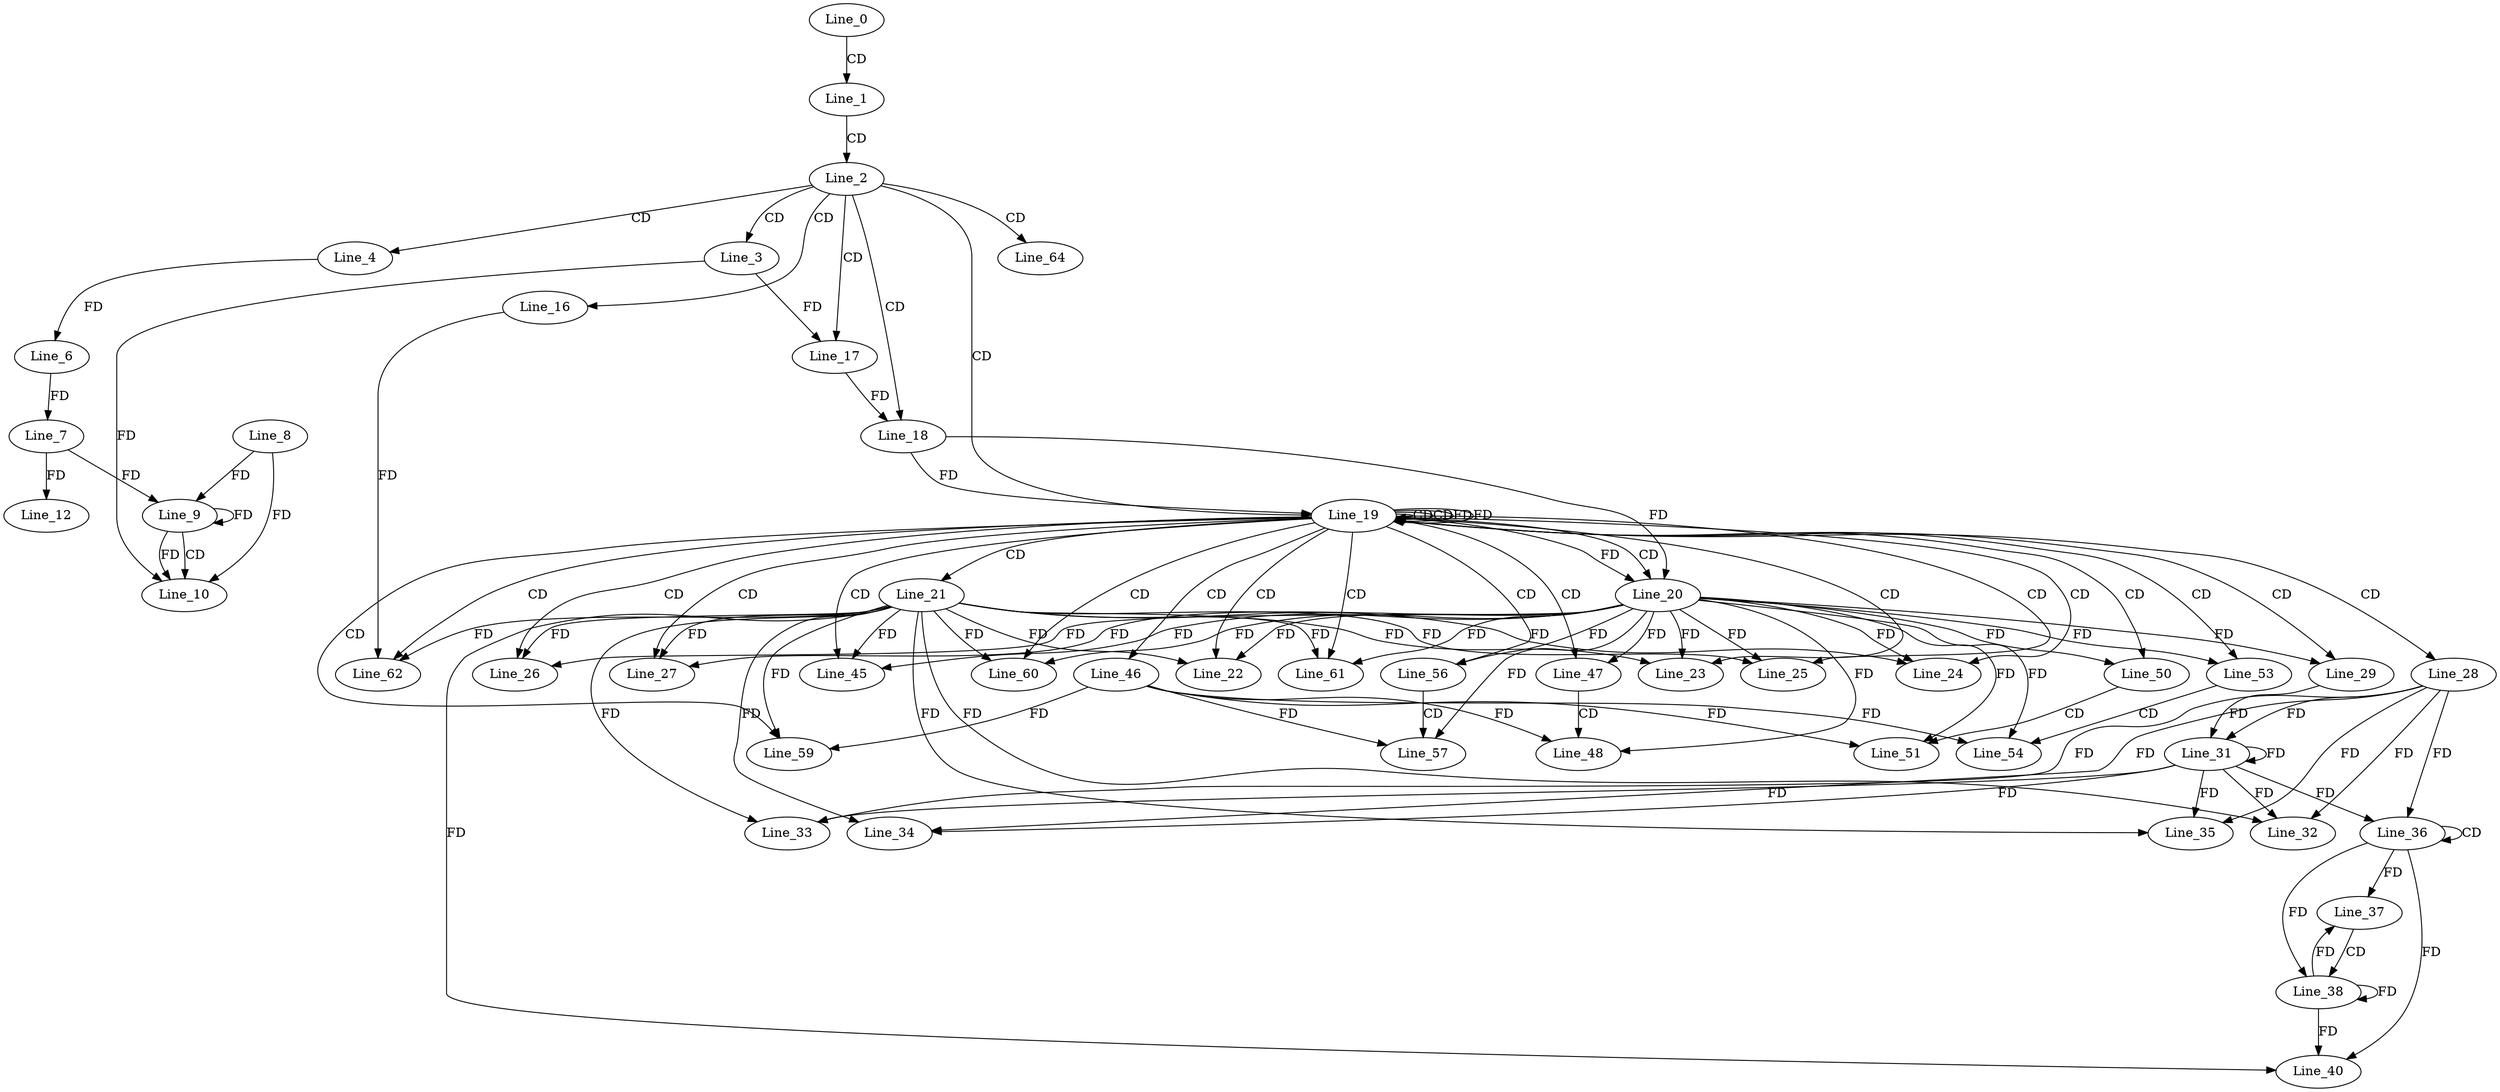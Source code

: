 digraph G {
  Line_0;
  Line_1;
  Line_2;
  Line_3;
  Line_4;
  Line_6;
  Line_6;
  Line_7;
  Line_9;
  Line_8;
  Line_9;
  Line_7;
  Line_9;
  Line_10;
  Line_12;
  Line_16;
  Line_17;
  Line_17;
  Line_18;
  Line_18;
  Line_19;
  Line_19;
  Line_19;
  Line_19;
  Line_20;
  Line_20;
  Line_21;
  Line_22;
  Line_22;
  Line_23;
  Line_23;
  Line_24;
  Line_24;
  Line_25;
  Line_25;
  Line_26;
  Line_26;
  Line_27;
  Line_27;
  Line_28;
  Line_29;
  Line_29;
  Line_31;
  Line_31;
  Line_32;
  Line_32;
  Line_33;
  Line_33;
  Line_34;
  Line_35;
  Line_36;
  Line_36;
  Line_37;
  Line_37;
  Line_38;
  Line_38;
  Line_40;
  Line_40;
  Line_45;
  Line_45;
  Line_46;
  Line_47;
  Line_47;
  Line_48;
  Line_48;
  Line_50;
  Line_50;
  Line_51;
  Line_51;
  Line_53;
  Line_53;
  Line_54;
  Line_54;
  Line_56;
  Line_56;
  Line_57;
  Line_57;
  Line_59;
  Line_59;
  Line_60;
  Line_60;
  Line_61;
  Line_61;
  Line_62;
  Line_64;
  Line_0 -> Line_1 [ label="CD" ];
  Line_1 -> Line_2 [ label="CD" ];
  Line_2 -> Line_3 [ label="CD" ];
  Line_2 -> Line_4 [ label="CD" ];
  Line_4 -> Line_6 [ label="FD" ];
  Line_6 -> Line_7 [ label="FD" ];
  Line_9 -> Line_9 [ label="FD" ];
  Line_8 -> Line_9 [ label="FD" ];
  Line_7 -> Line_9 [ label="FD" ];
  Line_9 -> Line_10 [ label="CD" ];
  Line_3 -> Line_10 [ label="FD" ];
  Line_9 -> Line_10 [ label="FD" ];
  Line_8 -> Line_10 [ label="FD" ];
  Line_7 -> Line_12 [ label="FD" ];
  Line_2 -> Line_16 [ label="CD" ];
  Line_2 -> Line_17 [ label="CD" ];
  Line_3 -> Line_17 [ label="FD" ];
  Line_2 -> Line_18 [ label="CD" ];
  Line_17 -> Line_18 [ label="FD" ];
  Line_2 -> Line_19 [ label="CD" ];
  Line_19 -> Line_19 [ label="CD" ];
  Line_19 -> Line_19 [ label="CD" ];
  Line_18 -> Line_19 [ label="FD" ];
  Line_19 -> Line_19 [ label="FD" ];
  Line_19 -> Line_20 [ label="CD" ];
  Line_18 -> Line_20 [ label="FD" ];
  Line_19 -> Line_20 [ label="FD" ];
  Line_19 -> Line_21 [ label="CD" ];
  Line_19 -> Line_22 [ label="CD" ];
  Line_21 -> Line_22 [ label="FD" ];
  Line_20 -> Line_22 [ label="FD" ];
  Line_19 -> Line_23 [ label="CD" ];
  Line_21 -> Line_23 [ label="FD" ];
  Line_20 -> Line_23 [ label="FD" ];
  Line_19 -> Line_24 [ label="CD" ];
  Line_21 -> Line_24 [ label="FD" ];
  Line_20 -> Line_24 [ label="FD" ];
  Line_19 -> Line_25 [ label="CD" ];
  Line_21 -> Line_25 [ label="FD" ];
  Line_20 -> Line_25 [ label="FD" ];
  Line_19 -> Line_26 [ label="CD" ];
  Line_21 -> Line_26 [ label="FD" ];
  Line_20 -> Line_26 [ label="FD" ];
  Line_19 -> Line_27 [ label="CD" ];
  Line_21 -> Line_27 [ label="FD" ];
  Line_20 -> Line_27 [ label="FD" ];
  Line_19 -> Line_28 [ label="CD" ];
  Line_19 -> Line_29 [ label="CD" ];
  Line_20 -> Line_29 [ label="FD" ];
  Line_28 -> Line_31 [ label="FD" ];
  Line_31 -> Line_31 [ label="FD" ];
  Line_29 -> Line_31 [ label="FD" ];
  Line_21 -> Line_32 [ label="FD" ];
  Line_28 -> Line_32 [ label="FD" ];
  Line_31 -> Line_32 [ label="FD" ];
  Line_21 -> Line_33 [ label="FD" ];
  Line_28 -> Line_33 [ label="FD" ];
  Line_31 -> Line_33 [ label="FD" ];
  Line_21 -> Line_34 [ label="FD" ];
  Line_28 -> Line_34 [ label="FD" ];
  Line_31 -> Line_34 [ label="FD" ];
  Line_21 -> Line_35 [ label="FD" ];
  Line_28 -> Line_35 [ label="FD" ];
  Line_31 -> Line_35 [ label="FD" ];
  Line_36 -> Line_36 [ label="CD" ];
  Line_28 -> Line_36 [ label="FD" ];
  Line_31 -> Line_36 [ label="FD" ];
  Line_36 -> Line_37 [ label="FD" ];
  Line_37 -> Line_38 [ label="CD" ];
  Line_36 -> Line_38 [ label="FD" ];
  Line_38 -> Line_38 [ label="FD" ];
  Line_21 -> Line_40 [ label="FD" ];
  Line_36 -> Line_40 [ label="FD" ];
  Line_38 -> Line_40 [ label="FD" ];
  Line_19 -> Line_45 [ label="CD" ];
  Line_21 -> Line_45 [ label="FD" ];
  Line_20 -> Line_45 [ label="FD" ];
  Line_19 -> Line_46 [ label="CD" ];
  Line_19 -> Line_47 [ label="CD" ];
  Line_20 -> Line_47 [ label="FD" ];
  Line_47 -> Line_48 [ label="CD" ];
  Line_46 -> Line_48 [ label="FD" ];
  Line_20 -> Line_48 [ label="FD" ];
  Line_19 -> Line_50 [ label="CD" ];
  Line_20 -> Line_50 [ label="FD" ];
  Line_50 -> Line_51 [ label="CD" ];
  Line_46 -> Line_51 [ label="FD" ];
  Line_20 -> Line_51 [ label="FD" ];
  Line_19 -> Line_53 [ label="CD" ];
  Line_20 -> Line_53 [ label="FD" ];
  Line_53 -> Line_54 [ label="CD" ];
  Line_46 -> Line_54 [ label="FD" ];
  Line_20 -> Line_54 [ label="FD" ];
  Line_19 -> Line_56 [ label="CD" ];
  Line_20 -> Line_56 [ label="FD" ];
  Line_56 -> Line_57 [ label="CD" ];
  Line_46 -> Line_57 [ label="FD" ];
  Line_20 -> Line_57 [ label="FD" ];
  Line_19 -> Line_59 [ label="CD" ];
  Line_21 -> Line_59 [ label="FD" ];
  Line_46 -> Line_59 [ label="FD" ];
  Line_19 -> Line_60 [ label="CD" ];
  Line_21 -> Line_60 [ label="FD" ];
  Line_20 -> Line_60 [ label="FD" ];
  Line_19 -> Line_61 [ label="CD" ];
  Line_21 -> Line_61 [ label="FD" ];
  Line_20 -> Line_61 [ label="FD" ];
  Line_19 -> Line_62 [ label="CD" ];
  Line_16 -> Line_62 [ label="FD" ];
  Line_21 -> Line_62 [ label="FD" ];
  Line_2 -> Line_64 [ label="CD" ];
  Line_19 -> Line_19 [ label="FD" ];
  Line_38 -> Line_37 [ label="FD" ];
}
